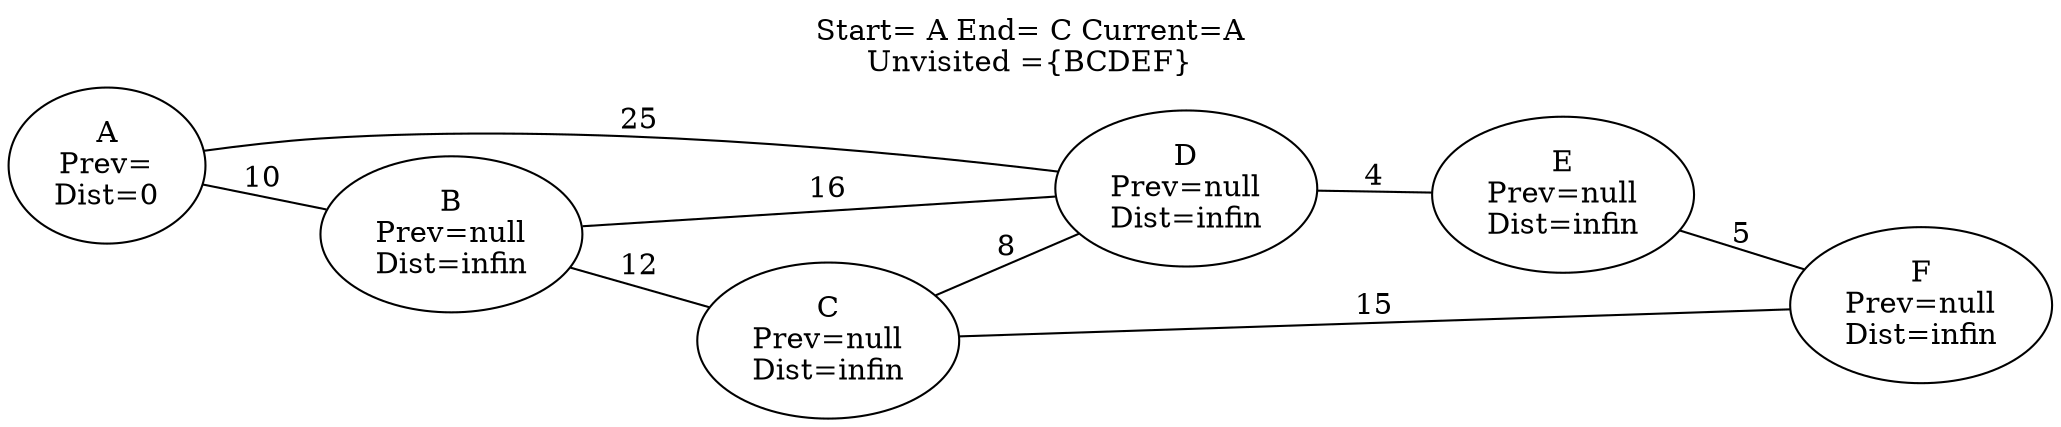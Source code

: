 graph {
    rankdir=LR;
labelloc=t
 a [label="A\nPrev=\nDist=0"];
 b [label="B\nPrev=null\nDist=infin"];
 c [label="C\nPrev=null\nDist=infin"];
 d [label="D\nPrev=null\nDist=infin"];
 e [label="E\nPrev=null\nDist=infin"];
 f [label="F\nPrev=null\nDist=infin"];
 
    a -- b[weight=10,label="10"];
    b -- c[weight=10,label="12"];
    c -- d[weight=10,label="8"];
    d -- e[weight=10,label="4"];
    e -- f[weight=10,label="5"];
    a -- d[weight=10,label="25"];
    b -- d[weight=10,label="16"];
    c -- f[weight=10,label="15"];
label ="Start= A End= C Current=A
Unvisited ={BCDEF}";

}